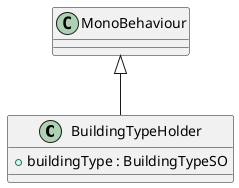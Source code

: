 @startuml
class BuildingTypeHolder {
    + buildingType : BuildingTypeSO
}
MonoBehaviour <|-- BuildingTypeHolder
@enduml
